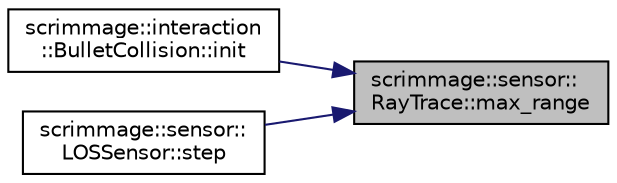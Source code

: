 digraph "scrimmage::sensor::RayTrace::max_range"
{
 // LATEX_PDF_SIZE
  edge [fontname="Helvetica",fontsize="10",labelfontname="Helvetica",labelfontsize="10"];
  node [fontname="Helvetica",fontsize="10",shape=record];
  rankdir="RL";
  Node1 [label="scrimmage::sensor::\lRayTrace::max_range",height=0.2,width=0.4,color="black", fillcolor="grey75", style="filled", fontcolor="black",tooltip=" "];
  Node1 -> Node2 [dir="back",color="midnightblue",fontsize="10",style="solid",fontname="Helvetica"];
  Node2 [label="scrimmage::interaction\l::BulletCollision::init",height=0.2,width=0.4,color="black", fillcolor="white", style="filled",URL="$classscrimmage_1_1interaction_1_1BulletCollision.html#aed9518f10ca6f42724a09a6142f5e055",tooltip=" "];
  Node1 -> Node3 [dir="back",color="midnightblue",fontsize="10",style="solid",fontname="Helvetica"];
  Node3 [label="scrimmage::sensor::\lLOSSensor::step",height=0.2,width=0.4,color="black", fillcolor="white", style="filled",URL="$classscrimmage_1_1sensor_1_1LOSSensor.html#a12372b16f9b88ec4402c68d5a83b14f4",tooltip=" "];
}
